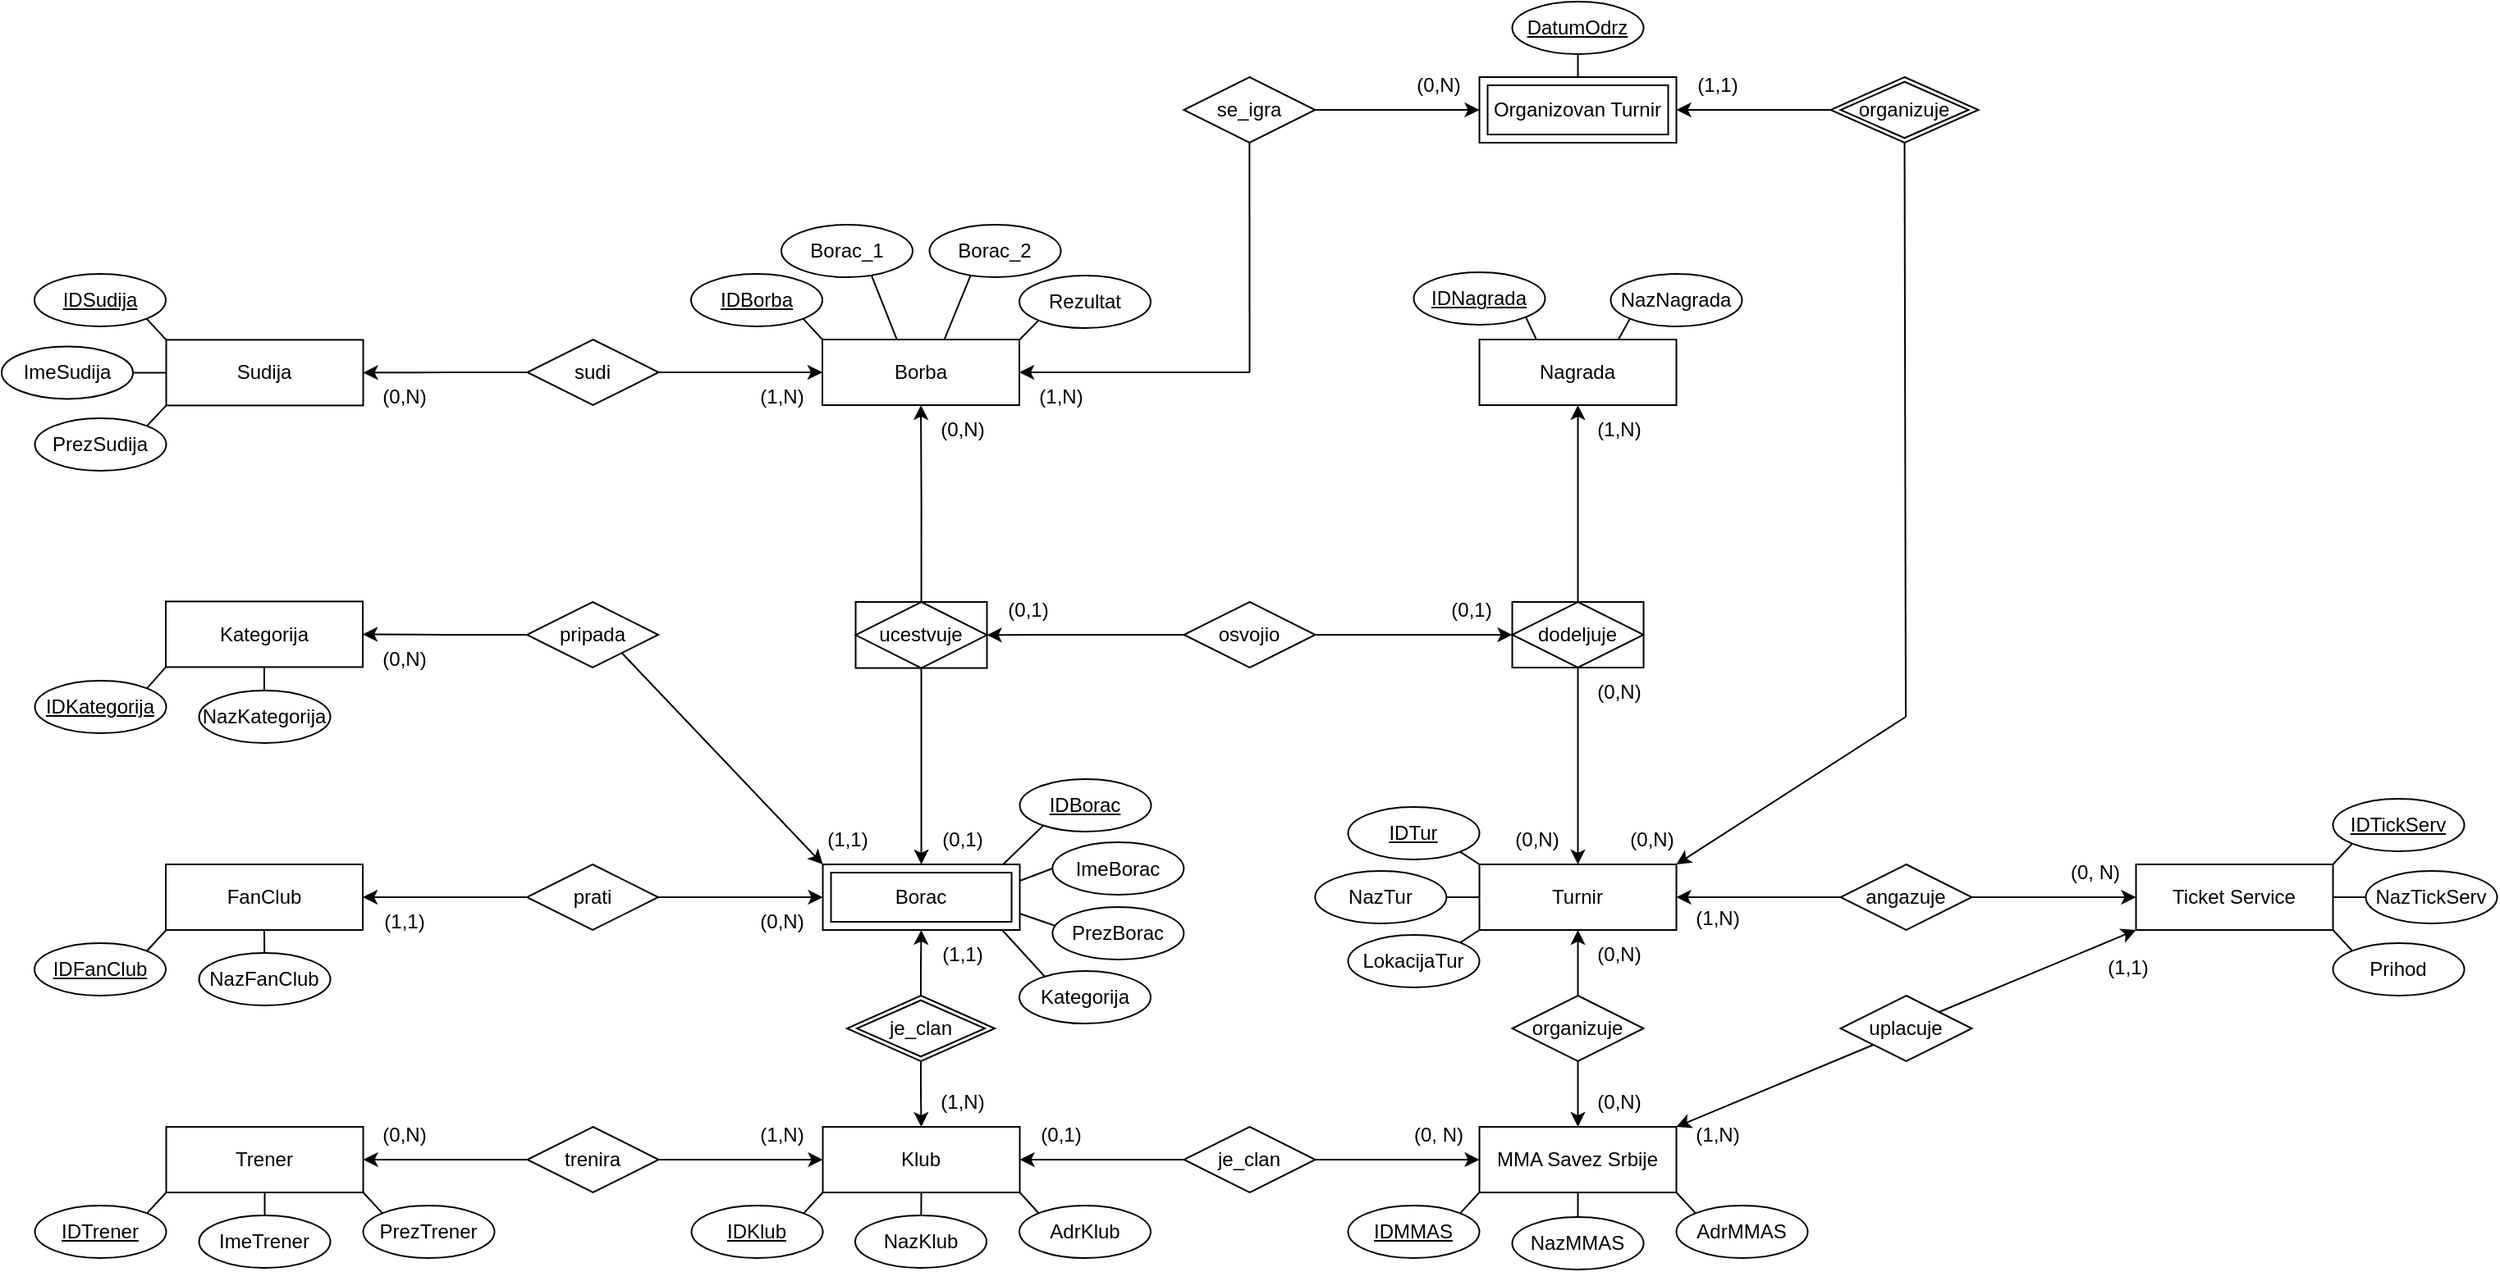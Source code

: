 <mxfile version="24.1.0" type="device">
  <diagram name="Page-1" id="vbL95VQL8eUxeH3EwOB8">
    <mxGraphModel dx="1593" dy="-1158" grid="1" gridSize="10" guides="1" tooltips="1" connect="1" arrows="1" fold="1" page="1" pageScale="1" pageWidth="3300" pageHeight="2339" math="0" shadow="0">
      <root>
        <mxCell id="0" />
        <mxCell id="1" parent="0" />
        <mxCell id="a5RX5EDrFYc-AfV3EIP5-9" value="Ticket Service" style="whiteSpace=wrap;html=1;align=center;" parent="1" vertex="1">
          <mxGeometry x="2240.26" y="3580" width="120" height="40" as="geometry" />
        </mxCell>
        <mxCell id="a5RX5EDrFYc-AfV3EIP5-12" value="FanClub" style="whiteSpace=wrap;html=1;align=center;" parent="1" vertex="1">
          <mxGeometry x="1040" y="3580" width="120" height="40" as="geometry" />
        </mxCell>
        <mxCell id="vhGZyDWE1ZVJQpRUGcoz-12" value="IDFanClub" style="ellipse;whiteSpace=wrap;html=1;align=center;fontStyle=4;" parent="1" vertex="1">
          <mxGeometry x="960" y="3628" width="80" height="32" as="geometry" />
        </mxCell>
        <mxCell id="vhGZyDWE1ZVJQpRUGcoz-15" value="NazFanClub" style="ellipse;whiteSpace=wrap;html=1;align=center;" parent="1" vertex="1">
          <mxGeometry x="1060.26" y="3634" width="80" height="32" as="geometry" />
        </mxCell>
        <mxCell id="n6fYJtW7snXhBfoH2qF_-1" value="MMA Savez Srbije" style="whiteSpace=wrap;html=1;align=center;" parent="1" vertex="1">
          <mxGeometry x="1840.26" y="3740" width="120" height="40" as="geometry" />
        </mxCell>
        <mxCell id="n6fYJtW7snXhBfoH2qF_-2" value="Borba" style="whiteSpace=wrap;html=1;align=center;" parent="1" vertex="1">
          <mxGeometry x="1440" y="3260" width="120" height="40" as="geometry" />
        </mxCell>
        <mxCell id="n6fYJtW7snXhBfoH2qF_-3" value="Turnir" style="whiteSpace=wrap;html=1;align=center;" parent="1" vertex="1">
          <mxGeometry x="1840.26" y="3580" width="120" height="40" as="geometry" />
        </mxCell>
        <mxCell id="n6fYJtW7snXhBfoH2qF_-4" value="Klub" style="whiteSpace=wrap;html=1;align=center;" parent="1" vertex="1">
          <mxGeometry x="1440.26" y="3740" width="120" height="40" as="geometry" />
        </mxCell>
        <mxCell id="n6fYJtW7snXhBfoH2qF_-6" value="Nagrada" style="whiteSpace=wrap;html=1;align=center;" parent="1" vertex="1">
          <mxGeometry x="1840.26" y="3260" width="120" height="40" as="geometry" />
        </mxCell>
        <mxCell id="n6fYJtW7snXhBfoH2qF_-8" value="Sudija" style="whiteSpace=wrap;html=1;align=center;" parent="1" vertex="1">
          <mxGeometry x="1040.26" y="3260.2" width="120" height="40" as="geometry" />
        </mxCell>
        <mxCell id="n6fYJtW7snXhBfoH2qF_-9" value="Kategorija" style="whiteSpace=wrap;html=1;align=center;" parent="1" vertex="1">
          <mxGeometry x="1040" y="3419.71" width="120" height="40" as="geometry" />
        </mxCell>
        <mxCell id="n6fYJtW7snXhBfoH2qF_-10" value="IDMMAS" style="ellipse;whiteSpace=wrap;html=1;align=center;fontStyle=4;" parent="1" vertex="1">
          <mxGeometry x="1760.26" y="3788" width="80" height="32" as="geometry" />
        </mxCell>
        <mxCell id="n6fYJtW7snXhBfoH2qF_-11" value="" style="endArrow=none;html=1;rounded=0;exitX=1;exitY=0;exitDx=0;exitDy=0;entryX=0;entryY=1;entryDx=0;entryDy=0;" parent="1" source="n6fYJtW7snXhBfoH2qF_-10" target="n6fYJtW7snXhBfoH2qF_-1" edge="1">
          <mxGeometry relative="1" as="geometry">
            <mxPoint x="1983.26" y="3481" as="sourcePoint" />
            <mxPoint x="2143.26" y="3481" as="targetPoint" />
          </mxGeometry>
        </mxCell>
        <mxCell id="n6fYJtW7snXhBfoH2qF_-12" value="" style="endArrow=none;html=1;rounded=0;exitX=0.5;exitY=0;exitDx=0;exitDy=0;entryX=0.5;entryY=1;entryDx=0;entryDy=0;" parent="1" source="n6fYJtW7snXhBfoH2qF_-16" target="n6fYJtW7snXhBfoH2qF_-1" edge="1">
          <mxGeometry relative="1" as="geometry">
            <mxPoint x="1963.26" y="3789" as="sourcePoint" />
            <mxPoint x="2143.26" y="3481" as="targetPoint" />
          </mxGeometry>
        </mxCell>
        <mxCell id="n6fYJtW7snXhBfoH2qF_-13" value="" style="endArrow=none;html=1;rounded=0;exitX=1;exitY=1;exitDx=0;exitDy=0;entryX=0;entryY=0;entryDx=0;entryDy=0;" parent="1" source="n6fYJtW7snXhBfoH2qF_-1" target="n6fYJtW7snXhBfoH2qF_-17" edge="1">
          <mxGeometry relative="1" as="geometry">
            <mxPoint x="1983.26" y="3481" as="sourcePoint" />
            <mxPoint x="2054.828" y="3793.746" as="targetPoint" />
          </mxGeometry>
        </mxCell>
        <mxCell id="n6fYJtW7snXhBfoH2qF_-15" value="" style="endArrow=none;html=1;rounded=0;entryX=0.502;entryY=0.004;entryDx=0;entryDy=0;exitX=0.5;exitY=1;exitDx=0;exitDy=0;entryPerimeter=0;" parent="1" source="n6fYJtW7snXhBfoH2qF_-4" target="n6fYJtW7snXhBfoH2qF_-19" edge="1">
          <mxGeometry relative="1" as="geometry">
            <mxPoint x="1570.26" y="3730" as="sourcePoint" />
            <mxPoint x="1601.26" y="3750" as="targetPoint" />
          </mxGeometry>
        </mxCell>
        <mxCell id="n6fYJtW7snXhBfoH2qF_-16" value="NazMMAS" style="ellipse;whiteSpace=wrap;html=1;align=center;" parent="1" vertex="1">
          <mxGeometry x="1860.26" y="3795" width="80" height="32" as="geometry" />
        </mxCell>
        <mxCell id="n6fYJtW7snXhBfoH2qF_-17" value="AdrMMAS" style="ellipse;whiteSpace=wrap;html=1;align=center;" parent="1" vertex="1">
          <mxGeometry x="1960.26" y="3788" width="80" height="32" as="geometry" />
        </mxCell>
        <mxCell id="n6fYJtW7snXhBfoH2qF_-19" value="NazKlub" style="ellipse;whiteSpace=wrap;html=1;align=center;" parent="1" vertex="1">
          <mxGeometry x="1460" y="3794" width="80" height="32" as="geometry" />
        </mxCell>
        <mxCell id="n6fYJtW7snXhBfoH2qF_-20" value="IDTur" style="ellipse;whiteSpace=wrap;html=1;align=center;fontStyle=4;" parent="1" vertex="1">
          <mxGeometry x="1760.26" y="3545" width="80" height="32" as="geometry" />
        </mxCell>
        <mxCell id="n6fYJtW7snXhBfoH2qF_-22" value="NazTur" style="ellipse;whiteSpace=wrap;html=1;align=center;" parent="1" vertex="1">
          <mxGeometry x="1740.18" y="3584" width="80" height="32" as="geometry" />
        </mxCell>
        <mxCell id="n6fYJtW7snXhBfoH2qF_-24" value="LokacijaTur" style="ellipse;whiteSpace=wrap;html=1;align=center;" parent="1" vertex="1">
          <mxGeometry x="1760.26" y="3623" width="80" height="32" as="geometry" />
        </mxCell>
        <mxCell id="n6fYJtW7snXhBfoH2qF_-26" value="" style="endArrow=none;html=1;rounded=0;exitX=0.988;exitY=0.004;exitDx=0;exitDy=0;entryX=0.193;entryY=0.106;entryDx=0;entryDy=0;entryPerimeter=0;exitPerimeter=0;" parent="1" source="ujMBxfF7sLQDvPnzG3Mv-21" target="n6fYJtW7snXhBfoH2qF_-27" edge="1">
          <mxGeometry relative="1" as="geometry">
            <mxPoint x="1558.18" y="3618.5" as="sourcePoint" />
            <mxPoint x="1589.896" y="3641.186" as="targetPoint" />
          </mxGeometry>
        </mxCell>
        <mxCell id="n6fYJtW7snXhBfoH2qF_-27" value="Kategorija" style="ellipse;whiteSpace=wrap;html=1;align=center;" parent="1" vertex="1">
          <mxGeometry x="1560" y="3645" width="80" height="32" as="geometry" />
        </mxCell>
        <mxCell id="n6fYJtW7snXhBfoH2qF_-28" value="ImeBorac" style="ellipse;whiteSpace=wrap;html=1;align=center;" parent="1" vertex="1">
          <mxGeometry x="1580.18" y="3566.5" width="80" height="32" as="geometry" />
        </mxCell>
        <mxCell id="n6fYJtW7snXhBfoH2qF_-30" value="IDBorac" style="ellipse;whiteSpace=wrap;html=1;align=center;fontStyle=4;" parent="1" vertex="1">
          <mxGeometry x="1560.26" y="3528" width="80" height="32" as="geometry" />
        </mxCell>
        <mxCell id="n6fYJtW7snXhBfoH2qF_-37" value="" style="endArrow=none;html=1;rounded=0;exitX=0;exitY=1;exitDx=0;exitDy=0;entryX=1;entryY=0;entryDx=0;entryDy=0;" parent="1" source="n6fYJtW7snXhBfoH2qF_-8" target="n6fYJtW7snXhBfoH2qF_-38" edge="1">
          <mxGeometry relative="1" as="geometry">
            <mxPoint x="1171.26" y="3330" as="sourcePoint" />
            <mxPoint x="1060.26" y="3320" as="targetPoint" />
          </mxGeometry>
        </mxCell>
        <mxCell id="n6fYJtW7snXhBfoH2qF_-38" value="PrezSudija" style="ellipse;whiteSpace=wrap;html=1;align=center;" parent="1" vertex="1">
          <mxGeometry x="960.26" y="3308" width="80" height="32" as="geometry" />
        </mxCell>
        <mxCell id="n6fYJtW7snXhBfoH2qF_-40" value="ImeSudija" style="ellipse;whiteSpace=wrap;html=1;align=center;" parent="1" vertex="1">
          <mxGeometry x="940" y="3264.2" width="80" height="32" as="geometry" />
        </mxCell>
        <mxCell id="n6fYJtW7snXhBfoH2qF_-42" value="IDSudija" style="ellipse;whiteSpace=wrap;html=1;align=center;fontStyle=4;" parent="1" vertex="1">
          <mxGeometry x="960" y="3220" width="80" height="32" as="geometry" />
        </mxCell>
        <mxCell id="n6fYJtW7snXhBfoH2qF_-43" value="IDKategorija" style="ellipse;whiteSpace=wrap;html=1;align=center;fontStyle=4;" parent="1" vertex="1">
          <mxGeometry x="960.26" y="3468" width="80" height="32" as="geometry" />
        </mxCell>
        <mxCell id="n6fYJtW7snXhBfoH2qF_-46" value="NazKategorija" style="ellipse;whiteSpace=wrap;html=1;align=center;" parent="1" vertex="1">
          <mxGeometry x="1060.26" y="3474" width="80" height="32" as="geometry" />
        </mxCell>
        <mxCell id="n6fYJtW7snXhBfoH2qF_-57" value="IDNagrada" style="ellipse;whiteSpace=wrap;html=1;align=center;fontStyle=4;" parent="1" vertex="1">
          <mxGeometry x="1800.26" y="3219" width="80" height="32" as="geometry" />
        </mxCell>
        <mxCell id="n6fYJtW7snXhBfoH2qF_-59" value="NazNagrada" style="ellipse;whiteSpace=wrap;html=1;align=center;" parent="1" vertex="1">
          <mxGeometry x="1920.26" y="3220" width="80" height="32" as="geometry" />
        </mxCell>
        <mxCell id="n6fYJtW7snXhBfoH2qF_-60" style="edgeStyle=orthogonalEdgeStyle;rounded=0;orthogonalLoop=1;jettySize=auto;html=1;exitX=0.5;exitY=1;exitDx=0;exitDy=0;entryX=0.5;entryY=0;entryDx=0;entryDy=0;" parent="1" source="n6fYJtW7snXhBfoH2qF_-61" target="n6fYJtW7snXhBfoH2qF_-1" edge="1">
          <mxGeometry relative="1" as="geometry" />
        </mxCell>
        <mxCell id="ujMBxfF7sLQDvPnzG3Mv-25" style="edgeStyle=orthogonalEdgeStyle;rounded=0;orthogonalLoop=1;jettySize=auto;html=1;exitX=0.5;exitY=0;exitDx=0;exitDy=0;entryX=0.5;entryY=1;entryDx=0;entryDy=0;" parent="1" source="n6fYJtW7snXhBfoH2qF_-61" target="n6fYJtW7snXhBfoH2qF_-3" edge="1">
          <mxGeometry relative="1" as="geometry" />
        </mxCell>
        <mxCell id="n6fYJtW7snXhBfoH2qF_-61" value="organizuje" style="shape=rhombus;perimeter=rhombusPerimeter;whiteSpace=wrap;html=1;align=center;" parent="1" vertex="1">
          <mxGeometry x="1860.26" y="3660" width="80" height="40" as="geometry" />
        </mxCell>
        <mxCell id="n6fYJtW7snXhBfoH2qF_-64" value="" style="endArrow=none;html=1;rounded=0;exitX=1;exitY=1;exitDx=0;exitDy=0;entryX=0;entryY=0;entryDx=0;entryDy=0;" parent="1" source="n6fYJtW7snXhBfoH2qF_-20" target="n6fYJtW7snXhBfoH2qF_-3" edge="1">
          <mxGeometry relative="1" as="geometry">
            <mxPoint x="1883.26" y="3549.66" as="sourcePoint" />
            <mxPoint x="1903.26" y="3549.66" as="targetPoint" />
          </mxGeometry>
        </mxCell>
        <mxCell id="ujMBxfF7sLQDvPnzG3Mv-37" style="edgeStyle=orthogonalEdgeStyle;rounded=0;orthogonalLoop=1;jettySize=auto;html=1;exitX=1;exitY=0.5;exitDx=0;exitDy=0;entryX=0;entryY=0.5;entryDx=0;entryDy=0;" parent="1" source="n6fYJtW7snXhBfoH2qF_-65" target="ujMBxfF7sLQDvPnzG3Mv-35" edge="1">
          <mxGeometry relative="1" as="geometry" />
        </mxCell>
        <mxCell id="n6fYJtW7snXhBfoH2qF_-65" value="se_igra" style="shape=rhombus;perimeter=rhombusPerimeter;whiteSpace=wrap;html=1;align=center;" parent="1" vertex="1">
          <mxGeometry x="1660.18" y="3100" width="80" height="40" as="geometry" />
        </mxCell>
        <mxCell id="n6fYJtW7snXhBfoH2qF_-67" value="" style="endArrow=classic;html=1;rounded=0;entryX=1;entryY=0.5;entryDx=0;entryDy=0;" parent="1" target="n6fYJtW7snXhBfoH2qF_-2" edge="1">
          <mxGeometry width="50" height="50" relative="1" as="geometry">
            <mxPoint x="1700.26" y="3280" as="sourcePoint" />
            <mxPoint x="1724.26" y="3570" as="targetPoint" />
          </mxGeometry>
        </mxCell>
        <mxCell id="n6fYJtW7snXhBfoH2qF_-72" value="PrezBorac" style="ellipse;whiteSpace=wrap;html=1;align=center;" parent="1" vertex="1">
          <mxGeometry x="1580.18" y="3606" width="80" height="32" as="geometry" />
        </mxCell>
        <mxCell id="n6fYJtW7snXhBfoH2qF_-80" style="edgeStyle=orthogonalEdgeStyle;rounded=0;orthogonalLoop=1;jettySize=auto;html=1;exitX=0;exitY=0.5;exitDx=0;exitDy=0;entryX=1;entryY=0.5;entryDx=0;entryDy=0;" parent="1" source="n6fYJtW7snXhBfoH2qF_-82" target="n6fYJtW7snXhBfoH2qF_-110" edge="1">
          <mxGeometry relative="1" as="geometry">
            <mxPoint x="1171.26" y="3750" as="targetPoint" />
            <Array as="points">
              <mxPoint x="1270.26" y="3760" />
            </Array>
          </mxGeometry>
        </mxCell>
        <mxCell id="n6fYJtW7snXhBfoH2qF_-81" style="edgeStyle=orthogonalEdgeStyle;rounded=0;orthogonalLoop=1;jettySize=auto;html=1;exitX=1;exitY=0.5;exitDx=0;exitDy=0;" parent="1" source="n6fYJtW7snXhBfoH2qF_-82" target="n6fYJtW7snXhBfoH2qF_-4" edge="1">
          <mxGeometry relative="1" as="geometry">
            <Array as="points" />
          </mxGeometry>
        </mxCell>
        <mxCell id="n6fYJtW7snXhBfoH2qF_-82" value="trenira" style="shape=rhombus;perimeter=rhombusPerimeter;whiteSpace=wrap;html=1;align=center;" parent="1" vertex="1">
          <mxGeometry x="1260.26" y="3740" width="80" height="40" as="geometry" />
        </mxCell>
        <mxCell id="n6fYJtW7snXhBfoH2qF_-83" value="" style="endArrow=none;html=1;rounded=0;exitX=0.914;exitY=0.002;exitDx=0;exitDy=0;entryX=0.179;entryY=0.885;entryDx=0;entryDy=0;entryPerimeter=0;exitPerimeter=0;" parent="1" source="ujMBxfF7sLQDvPnzG3Mv-2" target="n6fYJtW7snXhBfoH2qF_-30" edge="1">
          <mxGeometry relative="1" as="geometry">
            <mxPoint x="1532.82" y="3578.22" as="sourcePoint" />
            <mxPoint x="1405.92" y="3555.5" as="targetPoint" />
          </mxGeometry>
        </mxCell>
        <mxCell id="n6fYJtW7snXhBfoH2qF_-84" style="edgeStyle=orthogonalEdgeStyle;rounded=0;orthogonalLoop=1;jettySize=auto;html=1;exitX=0;exitY=0.5;exitDx=0;exitDy=0;entryX=1;entryY=0.5;entryDx=0;entryDy=0;" parent="1" source="n6fYJtW7snXhBfoH2qF_-86" target="n6fYJtW7snXhBfoH2qF_-8" edge="1">
          <mxGeometry relative="1" as="geometry" />
        </mxCell>
        <mxCell id="n6fYJtW7snXhBfoH2qF_-85" style="edgeStyle=orthogonalEdgeStyle;rounded=0;orthogonalLoop=1;jettySize=auto;html=1;exitX=1;exitY=0.5;exitDx=0;exitDy=0;entryX=0;entryY=0.5;entryDx=0;entryDy=0;" parent="1" source="n6fYJtW7snXhBfoH2qF_-86" target="n6fYJtW7snXhBfoH2qF_-2" edge="1">
          <mxGeometry relative="1" as="geometry">
            <mxPoint x="1451.26" y="3350" as="targetPoint" />
          </mxGeometry>
        </mxCell>
        <mxCell id="n6fYJtW7snXhBfoH2qF_-86" value="sudi" style="shape=rhombus;perimeter=rhombusPerimeter;whiteSpace=wrap;html=1;align=center;" parent="1" vertex="1">
          <mxGeometry x="1260.26" y="3260" width="80" height="40" as="geometry" />
        </mxCell>
        <mxCell id="n6fYJtW7snXhBfoH2qF_-87" value="" style="endArrow=none;html=1;rounded=0;exitX=1;exitY=1;exitDx=0;exitDy=0;entryX=0;entryY=0;entryDx=0;entryDy=0;" parent="1" source="n6fYJtW7snXhBfoH2qF_-4" edge="1">
          <mxGeometry relative="1" as="geometry">
            <mxPoint x="1571.26" y="3770" as="sourcePoint" />
            <mxPoint x="1571.866" y="3792.73" as="targetPoint" />
          </mxGeometry>
        </mxCell>
        <mxCell id="n6fYJtW7snXhBfoH2qF_-88" value="" style="endArrow=none;html=1;rounded=0;exitX=1;exitY=0;exitDx=0;exitDy=0;entryX=0;entryY=1;entryDx=0;entryDy=0;" parent="1" target="n6fYJtW7snXhBfoH2qF_-4" edge="1">
          <mxGeometry relative="1" as="geometry">
            <mxPoint x="1428.538" y="3792.789" as="sourcePoint" />
            <mxPoint x="1451.26" y="3770" as="targetPoint" />
          </mxGeometry>
        </mxCell>
        <mxCell id="n6fYJtW7snXhBfoH2qF_-94" style="edgeStyle=orthogonalEdgeStyle;rounded=0;orthogonalLoop=1;jettySize=auto;html=1;exitX=0;exitY=0.5;exitDx=0;exitDy=0;entryX=1;entryY=0.5;entryDx=0;entryDy=0;" parent="1" source="n6fYJtW7snXhBfoH2qF_-95" target="n6fYJtW7snXhBfoH2qF_-9" edge="1">
          <mxGeometry relative="1" as="geometry" />
        </mxCell>
        <mxCell id="n6fYJtW7snXhBfoH2qF_-95" value="pripada" style="shape=rhombus;perimeter=rhombusPerimeter;whiteSpace=wrap;html=1;align=center;" parent="1" vertex="1">
          <mxGeometry x="1260" y="3420" width="80" height="40" as="geometry" />
        </mxCell>
        <mxCell id="n6fYJtW7snXhBfoH2qF_-99" value="Rezultat" style="ellipse;whiteSpace=wrap;html=1;align=center;" parent="1" vertex="1">
          <mxGeometry x="1560" y="3221" width="80" height="32" as="geometry" />
        </mxCell>
        <mxCell id="n6fYJtW7snXhBfoH2qF_-100" value="Borac_2" style="ellipse;whiteSpace=wrap;html=1;align=center;" parent="1" vertex="1">
          <mxGeometry x="1505.26" y="3190" width="80" height="32" as="geometry" />
        </mxCell>
        <mxCell id="n6fYJtW7snXhBfoH2qF_-101" value="Borac_1" style="ellipse;whiteSpace=wrap;html=1;align=center;" parent="1" vertex="1">
          <mxGeometry x="1415" y="3190" width="80" height="32" as="geometry" />
        </mxCell>
        <mxCell id="n6fYJtW7snXhBfoH2qF_-102" value="IDBorba" style="ellipse;whiteSpace=wrap;html=1;align=center;fontStyle=4;" parent="1" vertex="1">
          <mxGeometry x="1360" y="3220" width="80" height="32" as="geometry" />
        </mxCell>
        <mxCell id="n6fYJtW7snXhBfoH2qF_-103" value="" style="endArrow=none;html=1;rounded=0;entryX=0;entryY=0;entryDx=0;entryDy=0;exitX=1;exitY=1;exitDx=0;exitDy=0;" parent="1" source="n6fYJtW7snXhBfoH2qF_-102" target="n6fYJtW7snXhBfoH2qF_-2" edge="1">
          <mxGeometry relative="1" as="geometry">
            <mxPoint x="1390.26" y="3261" as="sourcePoint" />
            <mxPoint x="1451.26" y="3291" as="targetPoint" />
          </mxGeometry>
        </mxCell>
        <mxCell id="n6fYJtW7snXhBfoH2qF_-104" value="" style="endArrow=none;html=1;rounded=0;entryX=0.378;entryY=-0.001;entryDx=0;entryDy=0;exitX=0.686;exitY=0.963;exitDx=0;exitDy=0;exitPerimeter=0;entryPerimeter=0;" parent="1" source="n6fYJtW7snXhBfoH2qF_-101" target="n6fYJtW7snXhBfoH2qF_-2" edge="1">
          <mxGeometry relative="1" as="geometry">
            <mxPoint x="1470.08" y="3221.584" as="sourcePoint" />
            <mxPoint x="1479.92" y="3259.92" as="targetPoint" />
          </mxGeometry>
        </mxCell>
        <mxCell id="n6fYJtW7snXhBfoH2qF_-105" value="" style="endArrow=none;html=1;rounded=0;entryX=0.619;entryY=0.001;entryDx=0;entryDy=0;exitX=0.313;exitY=0.967;exitDx=0;exitDy=0;exitPerimeter=0;entryPerimeter=0;" parent="1" source="n6fYJtW7snXhBfoH2qF_-100" target="n6fYJtW7snXhBfoH2qF_-2" edge="1">
          <mxGeometry relative="1" as="geometry">
            <mxPoint x="1530.1" y="3221.584" as="sourcePoint" />
            <mxPoint x="1520.32" y="3259.92" as="targetPoint" />
          </mxGeometry>
        </mxCell>
        <mxCell id="n6fYJtW7snXhBfoH2qF_-106" value="" style="endArrow=none;html=1;rounded=0;exitX=0;exitY=1;exitDx=0;exitDy=0;" parent="1" source="n6fYJtW7snXhBfoH2qF_-99" edge="1">
          <mxGeometry relative="1" as="geometry">
            <mxPoint x="1587.26" y="3252" as="sourcePoint" />
            <mxPoint x="1560.26" y="3260" as="targetPoint" />
          </mxGeometry>
        </mxCell>
        <mxCell id="n6fYJtW7snXhBfoH2qF_-110" value="Trener" style="whiteSpace=wrap;html=1;align=center;" parent="1" vertex="1">
          <mxGeometry x="1040.26" y="3740" width="120" height="40" as="geometry" />
        </mxCell>
        <mxCell id="n6fYJtW7snXhBfoH2qF_-111" value="" style="endArrow=none;html=1;rounded=0;entryX=0;entryY=0;entryDx=0;entryDy=0;exitX=1;exitY=1;exitDx=0;exitDy=0;" parent="1" source="n6fYJtW7snXhBfoH2qF_-110" target="n6fYJtW7snXhBfoH2qF_-116" edge="1">
          <mxGeometry relative="1" as="geometry">
            <mxPoint x="1171.26" y="3770" as="sourcePoint" />
            <mxPoint x="1202.976" y="3792.686" as="targetPoint" />
          </mxGeometry>
        </mxCell>
        <mxCell id="n6fYJtW7snXhBfoH2qF_-112" value="" style="endArrow=none;html=1;rounded=0;exitX=0.5;exitY=0;exitDx=0;exitDy=0;entryX=0.5;entryY=1;entryDx=0;entryDy=0;" parent="1" source="n6fYJtW7snXhBfoH2qF_-113" target="n6fYJtW7snXhBfoH2qF_-110" edge="1">
          <mxGeometry relative="1" as="geometry">
            <mxPoint x="1111.26" y="3788" as="sourcePoint" />
            <mxPoint x="1111.26" y="3770" as="targetPoint" />
          </mxGeometry>
        </mxCell>
        <mxCell id="n6fYJtW7snXhBfoH2qF_-113" value="ImeTrener" style="ellipse;whiteSpace=wrap;html=1;align=center;" parent="1" vertex="1">
          <mxGeometry x="1060.26" y="3794" width="80" height="32" as="geometry" />
        </mxCell>
        <mxCell id="n6fYJtW7snXhBfoH2qF_-114" value="" style="endArrow=none;html=1;rounded=0;exitX=1;exitY=0;exitDx=0;exitDy=0;entryX=0;entryY=1;entryDx=0;entryDy=0;" parent="1" source="n6fYJtW7snXhBfoH2qF_-115" target="n6fYJtW7snXhBfoH2qF_-110" edge="1">
          <mxGeometry relative="1" as="geometry">
            <mxPoint x="1131.26" y="3480" as="sourcePoint" />
            <mxPoint x="1051.26" y="3770" as="targetPoint" />
          </mxGeometry>
        </mxCell>
        <mxCell id="n6fYJtW7snXhBfoH2qF_-115" value="IDTrener" style="ellipse;whiteSpace=wrap;html=1;align=center;fontStyle=4;" parent="1" vertex="1">
          <mxGeometry x="960.26" y="3788" width="80" height="32" as="geometry" />
        </mxCell>
        <mxCell id="n6fYJtW7snXhBfoH2qF_-116" value="PrezTrener" style="ellipse;whiteSpace=wrap;html=1;align=center;" parent="1" vertex="1">
          <mxGeometry x="1160.26" y="3788" width="80" height="32" as="geometry" />
        </mxCell>
        <mxCell id="ujMBxfF7sLQDvPnzG3Mv-41" style="edgeStyle=orthogonalEdgeStyle;rounded=0;orthogonalLoop=1;jettySize=auto;html=1;exitX=0;exitY=0.5;exitDx=0;exitDy=0;entryX=1;entryY=0.5;entryDx=0;entryDy=0;" parent="1" source="n6fYJtW7snXhBfoH2qF_-119" target="n6fYJtW7snXhBfoH2qF_-3" edge="1">
          <mxGeometry relative="1" as="geometry" />
        </mxCell>
        <mxCell id="ujMBxfF7sLQDvPnzG3Mv-42" style="edgeStyle=orthogonalEdgeStyle;rounded=0;orthogonalLoop=1;jettySize=auto;html=1;exitX=1;exitY=0.5;exitDx=0;exitDy=0;entryX=0;entryY=0.5;entryDx=0;entryDy=0;" parent="1" source="n6fYJtW7snXhBfoH2qF_-119" target="a5RX5EDrFYc-AfV3EIP5-9" edge="1">
          <mxGeometry relative="1" as="geometry" />
        </mxCell>
        <mxCell id="n6fYJtW7snXhBfoH2qF_-119" value="angazuje" style="shape=rhombus;perimeter=rhombusPerimeter;whiteSpace=wrap;html=1;align=center;" parent="1" vertex="1">
          <mxGeometry x="2060.26" y="3580" width="80" height="40" as="geometry" />
        </mxCell>
        <mxCell id="n6fYJtW7snXhBfoH2qF_-122" value="Prihod" style="ellipse;whiteSpace=wrap;html=1;align=center;" parent="1" vertex="1">
          <mxGeometry x="2360.26" y="3628" width="80" height="32" as="geometry" />
        </mxCell>
        <mxCell id="n6fYJtW7snXhBfoH2qF_-124" value="" style="endArrow=classic;html=1;rounded=0;exitX=0.722;exitY=0.775;exitDx=0;exitDy=0;exitPerimeter=0;entryX=0;entryY=0;entryDx=0;entryDy=0;" parent="1" edge="1">
          <mxGeometry width="50" height="50" relative="1" as="geometry">
            <mxPoint x="1317.76" y="3451" as="sourcePoint" />
            <mxPoint x="1440.26" y="3580" as="targetPoint" />
          </mxGeometry>
        </mxCell>
        <mxCell id="ujMBxfF7sLQDvPnzG3Mv-15" style="edgeStyle=orthogonalEdgeStyle;rounded=0;orthogonalLoop=1;jettySize=auto;html=1;exitX=0;exitY=0.5;exitDx=0;exitDy=0;entryX=1;entryY=0.5;entryDx=0;entryDy=0;" parent="1" source="n6fYJtW7snXhBfoH2qF_-125" target="a5RX5EDrFYc-AfV3EIP5-12" edge="1">
          <mxGeometry relative="1" as="geometry">
            <mxPoint x="1220.26" y="3600" as="targetPoint" />
          </mxGeometry>
        </mxCell>
        <mxCell id="ujMBxfF7sLQDvPnzG3Mv-16" style="edgeStyle=orthogonalEdgeStyle;rounded=0;orthogonalLoop=1;jettySize=auto;html=1;exitX=1;exitY=0.5;exitDx=0;exitDy=0;entryX=0;entryY=0.5;entryDx=0;entryDy=0;" parent="1" source="n6fYJtW7snXhBfoH2qF_-125" target="ujMBxfF7sLQDvPnzG3Mv-2" edge="1">
          <mxGeometry relative="1" as="geometry" />
        </mxCell>
        <mxCell id="n6fYJtW7snXhBfoH2qF_-125" value="prati" style="shape=rhombus;perimeter=rhombusPerimeter;whiteSpace=wrap;html=1;align=center;" parent="1" vertex="1">
          <mxGeometry x="1260" y="3580" width="80" height="40" as="geometry" />
        </mxCell>
        <mxCell id="n6fYJtW7snXhBfoH2qF_-130" value="(0,N)" style="text;html=1;align=center;verticalAlign=middle;resizable=0;points=[];autosize=1;strokeColor=none;fillColor=none;" parent="1" vertex="1">
          <mxGeometry x="1900.26" y="3710" width="50" height="30" as="geometry" />
        </mxCell>
        <mxCell id="n6fYJtW7snXhBfoH2qF_-131" value="(0,N)" style="text;html=1;align=center;verticalAlign=middle;resizable=0;points=[];autosize=1;strokeColor=none;fillColor=none;" parent="1" vertex="1">
          <mxGeometry x="1900.26" y="3620" width="50" height="30" as="geometry" />
        </mxCell>
        <mxCell id="n6fYJtW7snXhBfoH2qF_-132" value="(0,N)" style="text;html=1;align=center;verticalAlign=middle;resizable=0;points=[];autosize=1;strokeColor=none;fillColor=none;" parent="1" vertex="1">
          <mxGeometry x="1790.26" y="3090" width="50" height="30" as="geometry" />
        </mxCell>
        <mxCell id="n6fYJtW7snXhBfoH2qF_-134" value="(1,N)" style="text;html=1;align=center;verticalAlign=middle;resizable=0;points=[];autosize=1;strokeColor=none;fillColor=none;" parent="1" vertex="1">
          <mxGeometry x="1560.26" y="3280" width="50" height="30" as="geometry" />
        </mxCell>
        <mxCell id="n6fYJtW7snXhBfoH2qF_-135" value="(0, N)" style="text;html=1;align=center;verticalAlign=middle;resizable=0;points=[];autosize=1;strokeColor=none;fillColor=none;" parent="1" vertex="1">
          <mxGeometry x="1790.26" y="3730" width="50" height="30" as="geometry" />
        </mxCell>
        <mxCell id="n6fYJtW7snXhBfoH2qF_-136" value="(0,1)" style="text;html=1;align=center;verticalAlign=middle;resizable=0;points=[];autosize=1;strokeColor=none;fillColor=none;" parent="1" vertex="1">
          <mxGeometry x="1560" y="3730" width="50" height="30" as="geometry" />
        </mxCell>
        <mxCell id="n6fYJtW7snXhBfoH2qF_-139" value="(1,N)" style="text;html=1;align=center;verticalAlign=middle;resizable=0;points=[];autosize=1;strokeColor=none;fillColor=none;" parent="1" vertex="1">
          <mxGeometry x="1500.26" y="3710" width="50" height="30" as="geometry" />
        </mxCell>
        <mxCell id="n6fYJtW7snXhBfoH2qF_-140" value="(1,1)" style="text;html=1;align=center;verticalAlign=middle;resizable=0;points=[];autosize=1;strokeColor=none;fillColor=none;" parent="1" vertex="1">
          <mxGeometry x="1520.26" y="3576" width="50" height="30" as="geometry" />
        </mxCell>
        <mxCell id="n6fYJtW7snXhBfoH2qF_-148" value="(0,1)" style="text;html=1;align=center;verticalAlign=middle;resizable=0;points=[];autosize=1;strokeColor=none;fillColor=none;" parent="1" vertex="1">
          <mxGeometry x="1500.26" y="3550" width="50" height="30" as="geometry" />
        </mxCell>
        <mxCell id="n6fYJtW7snXhBfoH2qF_-149" value="(0,N)" style="text;html=1;align=center;verticalAlign=middle;resizable=0;points=[];autosize=1;strokeColor=none;fillColor=none;" parent="1" vertex="1">
          <mxGeometry x="1500.26" y="3300.2" width="50" height="30" as="geometry" />
        </mxCell>
        <mxCell id="n6fYJtW7snXhBfoH2qF_-150" value="(0,N)" style="text;html=1;align=center;verticalAlign=middle;resizable=0;points=[];autosize=1;strokeColor=none;fillColor=none;" parent="1" vertex="1">
          <mxGeometry x="1900.26" y="3459.71" width="50" height="30" as="geometry" />
        </mxCell>
        <mxCell id="n6fYJtW7snXhBfoH2qF_-151" value="(1,N)" style="text;html=1;align=center;verticalAlign=middle;resizable=0;points=[];autosize=1;strokeColor=none;fillColor=none;" parent="1" vertex="1">
          <mxGeometry x="1900.26" y="3300" width="50" height="30" as="geometry" />
        </mxCell>
        <mxCell id="n6fYJtW7snXhBfoH2qF_-215" style="edgeStyle=orthogonalEdgeStyle;rounded=0;orthogonalLoop=1;jettySize=auto;html=1;exitX=0;exitY=0.5;exitDx=0;exitDy=0;entryX=1;entryY=0.5;entryDx=0;entryDy=0;" parent="1" source="n6fYJtW7snXhBfoH2qF_-155" target="n6fYJtW7snXhBfoH2qF_-185" edge="1">
          <mxGeometry relative="1" as="geometry" />
        </mxCell>
        <mxCell id="ujMBxfF7sLQDvPnzG3Mv-29" style="edgeStyle=orthogonalEdgeStyle;rounded=0;orthogonalLoop=1;jettySize=auto;html=1;exitX=1;exitY=0.5;exitDx=0;exitDy=0;entryX=0;entryY=0.5;entryDx=0;entryDy=0;" parent="1" source="n6fYJtW7snXhBfoH2qF_-155" target="n6fYJtW7snXhBfoH2qF_-200" edge="1">
          <mxGeometry relative="1" as="geometry" />
        </mxCell>
        <mxCell id="n6fYJtW7snXhBfoH2qF_-155" value="osvojio" style="shape=rhombus;perimeter=rhombusPerimeter;whiteSpace=wrap;html=1;align=center;" parent="1" vertex="1">
          <mxGeometry x="1660.26" y="3420" width="80" height="40" as="geometry" />
        </mxCell>
        <mxCell id="n6fYJtW7snXhBfoH2qF_-158" value="(0,1)" style="text;html=1;align=center;verticalAlign=middle;resizable=0;points=[];autosize=1;strokeColor=none;fillColor=none;" parent="1" vertex="1">
          <mxGeometry x="1873.26" y="3420" width="50" height="30" as="geometry" />
        </mxCell>
        <mxCell id="n6fYJtW7snXhBfoH2qF_-159" value="(0,1)" style="text;html=1;align=center;verticalAlign=middle;resizable=0;points=[];autosize=1;strokeColor=none;fillColor=none;" parent="1" vertex="1">
          <mxGeometry x="1540" y="3410" width="50" height="30" as="geometry" />
        </mxCell>
        <mxCell id="n6fYJtW7snXhBfoH2qF_-160" value="(1,1)" style="text;html=1;align=center;verticalAlign=middle;resizable=0;points=[];autosize=1;strokeColor=none;fillColor=none;" parent="1" vertex="1">
          <mxGeometry x="1160" y="3600" width="50" height="30" as="geometry" />
        </mxCell>
        <mxCell id="n6fYJtW7snXhBfoH2qF_-161" value="(0,N)" style="text;html=1;align=center;verticalAlign=middle;resizable=0;points=[];autosize=1;strokeColor=none;fillColor=none;" parent="1" vertex="1">
          <mxGeometry x="1390" y="3600" width="50" height="30" as="geometry" />
        </mxCell>
        <mxCell id="n6fYJtW7snXhBfoH2qF_-162" value="(1,1)" style="text;html=1;align=center;verticalAlign=middle;resizable=0;points=[];autosize=1;strokeColor=none;fillColor=none;" parent="1" vertex="1">
          <mxGeometry x="1430.26" y="3550" width="50" height="30" as="geometry" />
        </mxCell>
        <mxCell id="n6fYJtW7snXhBfoH2qF_-163" value="(0,N)" style="text;html=1;align=center;verticalAlign=middle;resizable=0;points=[];autosize=1;strokeColor=none;fillColor=none;" parent="1" vertex="1">
          <mxGeometry x="1160" y="3440" width="50" height="30" as="geometry" />
        </mxCell>
        <mxCell id="n6fYJtW7snXhBfoH2qF_-164" value="(0,N)" style="text;html=1;align=center;verticalAlign=middle;resizable=0;points=[];autosize=1;strokeColor=none;fillColor=none;" parent="1" vertex="1">
          <mxGeometry x="1160.26" y="3280" width="50" height="30" as="geometry" />
        </mxCell>
        <mxCell id="n6fYJtW7snXhBfoH2qF_-165" value="(1,N)" style="text;html=1;align=center;verticalAlign=middle;resizable=0;points=[];autosize=1;strokeColor=none;fillColor=none;" parent="1" vertex="1">
          <mxGeometry x="1390" y="3280" width="50" height="30" as="geometry" />
        </mxCell>
        <mxCell id="n6fYJtW7snXhBfoH2qF_-166" value="(1,N)" style="text;html=1;align=center;verticalAlign=middle;resizable=0;points=[];autosize=1;strokeColor=none;fillColor=none;" parent="1" vertex="1">
          <mxGeometry x="1390" y="3730" width="50" height="30" as="geometry" />
        </mxCell>
        <mxCell id="n6fYJtW7snXhBfoH2qF_-167" value="(0,N)" style="text;html=1;align=center;verticalAlign=middle;resizable=0;points=[];autosize=1;strokeColor=none;fillColor=none;" parent="1" vertex="1">
          <mxGeometry x="1160.26" y="3730" width="50" height="30" as="geometry" />
        </mxCell>
        <mxCell id="n6fYJtW7snXhBfoH2qF_-168" value="(1,N)" style="text;html=1;align=center;verticalAlign=middle;resizable=0;points=[];autosize=1;strokeColor=none;fillColor=none;" parent="1" vertex="1">
          <mxGeometry x="1960.26" y="3730" width="50" height="30" as="geometry" />
        </mxCell>
        <mxCell id="n6fYJtW7snXhBfoH2qF_-169" value="(0, N)" style="text;html=1;align=center;verticalAlign=middle;resizable=0;points=[];autosize=1;strokeColor=none;fillColor=none;" parent="1" vertex="1">
          <mxGeometry x="2190.26" y="3570" width="50" height="30" as="geometry" />
        </mxCell>
        <mxCell id="n6fYJtW7snXhBfoH2qF_-173" value="NazTickServ" style="ellipse;whiteSpace=wrap;html=1;align=center;" parent="1" vertex="1">
          <mxGeometry x="2380.26" y="3584" width="80" height="32" as="geometry" />
        </mxCell>
        <mxCell id="n6fYJtW7snXhBfoH2qF_-174" value="" style="endArrow=none;html=1;rounded=0;entryX=1;entryY=0.5;entryDx=0;entryDy=0;exitX=0;exitY=0.5;exitDx=0;exitDy=0;" parent="1" source="n6fYJtW7snXhBfoH2qF_-173" target="a5RX5EDrFYc-AfV3EIP5-9" edge="1">
          <mxGeometry width="50" height="50" relative="1" as="geometry">
            <mxPoint x="2230.26" y="3560" as="sourcePoint" />
            <mxPoint x="2280.26" y="3510" as="targetPoint" />
          </mxGeometry>
        </mxCell>
        <mxCell id="n6fYJtW7snXhBfoH2qF_-175" value="IDTickServ" style="ellipse;whiteSpace=wrap;html=1;align=center;fontStyle=4;" parent="1" vertex="1">
          <mxGeometry x="2360.26" y="3540" width="80" height="32" as="geometry" />
        </mxCell>
        <mxCell id="n6fYJtW7snXhBfoH2qF_-177" value="uplacuje" style="shape=rhombus;perimeter=rhombusPerimeter;whiteSpace=wrap;html=1;align=center;" parent="1" vertex="1">
          <mxGeometry x="2060.26" y="3660" width="80" height="40" as="geometry" />
        </mxCell>
        <mxCell id="n6fYJtW7snXhBfoH2qF_-181" value="(1,N)" style="text;html=1;align=center;verticalAlign=middle;resizable=0;points=[];autosize=1;strokeColor=none;fillColor=none;" parent="1" vertex="1">
          <mxGeometry x="1960.26" y="3598" width="50" height="30" as="geometry" />
        </mxCell>
        <mxCell id="ujMBxfF7sLQDvPnzG3Mv-18" style="edgeStyle=orthogonalEdgeStyle;rounded=0;orthogonalLoop=1;jettySize=auto;html=1;exitX=0.5;exitY=1;exitDx=0;exitDy=0;entryX=0.5;entryY=0;entryDx=0;entryDy=0;" parent="1" source="n6fYJtW7snXhBfoH2qF_-185" target="ujMBxfF7sLQDvPnzG3Mv-2" edge="1">
          <mxGeometry relative="1" as="geometry" />
        </mxCell>
        <mxCell id="ujMBxfF7sLQDvPnzG3Mv-20" style="edgeStyle=orthogonalEdgeStyle;rounded=0;orthogonalLoop=1;jettySize=auto;html=1;exitX=0.5;exitY=0;exitDx=0;exitDy=0;entryX=0.5;entryY=1;entryDx=0;entryDy=0;" parent="1" source="n6fYJtW7snXhBfoH2qF_-185" target="n6fYJtW7snXhBfoH2qF_-2" edge="1">
          <mxGeometry relative="1" as="geometry" />
        </mxCell>
        <mxCell id="n6fYJtW7snXhBfoH2qF_-185" value="ucestvuje" style="shape=associativeEntity;whiteSpace=wrap;html=1;align=center;" parent="1" vertex="1">
          <mxGeometry x="1460.26" y="3420" width="80" height="40.28" as="geometry" />
        </mxCell>
        <mxCell id="n6fYJtW7snXhBfoH2qF_-189" value="(1,1)" style="text;html=1;align=center;verticalAlign=middle;resizable=0;points=[];autosize=1;strokeColor=none;fillColor=none;" parent="1" vertex="1">
          <mxGeometry x="1960.26" y="3090" width="50" height="30" as="geometry" />
        </mxCell>
        <mxCell id="n6fYJtW7snXhBfoH2qF_-196" value="(0,N)" style="text;html=1;align=center;verticalAlign=middle;resizable=0;points=[];autosize=1;strokeColor=none;fillColor=none;" parent="1" vertex="1">
          <mxGeometry x="1850.26" y="3550" width="50" height="30" as="geometry" />
        </mxCell>
        <mxCell id="ujMBxfF7sLQDvPnzG3Mv-30" style="edgeStyle=orthogonalEdgeStyle;rounded=0;orthogonalLoop=1;jettySize=auto;html=1;exitX=0.5;exitY=1;exitDx=0;exitDy=0;entryX=0.5;entryY=0;entryDx=0;entryDy=0;" parent="1" source="n6fYJtW7snXhBfoH2qF_-200" target="n6fYJtW7snXhBfoH2qF_-3" edge="1">
          <mxGeometry relative="1" as="geometry" />
        </mxCell>
        <mxCell id="ujMBxfF7sLQDvPnzG3Mv-34" style="edgeStyle=orthogonalEdgeStyle;rounded=0;orthogonalLoop=1;jettySize=auto;html=1;exitX=0.5;exitY=0;exitDx=0;exitDy=0;entryX=0.5;entryY=1;entryDx=0;entryDy=0;" parent="1" source="n6fYJtW7snXhBfoH2qF_-200" target="n6fYJtW7snXhBfoH2qF_-6" edge="1">
          <mxGeometry relative="1" as="geometry" />
        </mxCell>
        <mxCell id="n6fYJtW7snXhBfoH2qF_-200" value="dodeljuje" style="shape=associativeEntity;whiteSpace=wrap;html=1;align=center;" parent="1" vertex="1">
          <mxGeometry x="1860.26" y="3420" width="80" height="40" as="geometry" />
        </mxCell>
        <mxCell id="ujMBxfF7sLQDvPnzG3Mv-23" style="edgeStyle=orthogonalEdgeStyle;rounded=0;orthogonalLoop=1;jettySize=auto;html=1;exitX=0;exitY=0.5;exitDx=0;exitDy=0;entryX=1;entryY=0.5;entryDx=0;entryDy=0;" parent="1" source="n6fYJtW7snXhBfoH2qF_-210" target="n6fYJtW7snXhBfoH2qF_-4" edge="1">
          <mxGeometry relative="1" as="geometry" />
        </mxCell>
        <mxCell id="ujMBxfF7sLQDvPnzG3Mv-24" style="edgeStyle=orthogonalEdgeStyle;rounded=0;orthogonalLoop=1;jettySize=auto;html=1;exitX=1;exitY=0.5;exitDx=0;exitDy=0;entryX=0;entryY=0.5;entryDx=0;entryDy=0;" parent="1" source="n6fYJtW7snXhBfoH2qF_-210" target="n6fYJtW7snXhBfoH2qF_-1" edge="1">
          <mxGeometry relative="1" as="geometry" />
        </mxCell>
        <mxCell id="n6fYJtW7snXhBfoH2qF_-210" value="je_clan" style="shape=rhombus;perimeter=rhombusPerimeter;whiteSpace=wrap;html=1;align=center;" parent="1" vertex="1">
          <mxGeometry x="1660.26" y="3740" width="80" height="40" as="geometry" />
        </mxCell>
        <mxCell id="ujMBxfF7sLQDvPnzG3Mv-2" value="Borac" style="shape=ext;margin=3;double=1;whiteSpace=wrap;html=1;align=center;" parent="1" vertex="1">
          <mxGeometry x="1440.26" y="3580" width="120" height="40" as="geometry" />
        </mxCell>
        <mxCell id="ujMBxfF7sLQDvPnzG3Mv-3" value="" style="endArrow=none;html=1;rounded=0;exitX=1;exitY=0;exitDx=0;exitDy=0;entryX=0;entryY=1;entryDx=0;entryDy=0;" parent="1" edge="1">
          <mxGeometry relative="1" as="geometry">
            <mxPoint x="1028.26" y="3633" as="sourcePoint" />
            <mxPoint x="1040.26" y="3620" as="targetPoint" />
          </mxGeometry>
        </mxCell>
        <mxCell id="ujMBxfF7sLQDvPnzG3Mv-6" value="" style="endArrow=none;html=1;rounded=0;entryX=0;entryY=1;entryDx=0;entryDy=0;exitX=1;exitY=0;exitDx=0;exitDy=0;" parent="1" source="n6fYJtW7snXhBfoH2qF_-43" target="n6fYJtW7snXhBfoH2qF_-9" edge="1">
          <mxGeometry width="50" height="50" relative="1" as="geometry">
            <mxPoint x="1000.26" y="3490" as="sourcePoint" />
            <mxPoint x="1050.26" y="3440" as="targetPoint" />
          </mxGeometry>
        </mxCell>
        <mxCell id="ujMBxfF7sLQDvPnzG3Mv-7" value="" style="endArrow=none;html=1;rounded=0;exitX=0.497;exitY=0.005;exitDx=0;exitDy=0;exitPerimeter=0;" parent="1" source="n6fYJtW7snXhBfoH2qF_-46" edge="1">
          <mxGeometry relative="1" as="geometry">
            <mxPoint x="1100" y="3470" as="sourcePoint" />
            <mxPoint x="1100" y="3460" as="targetPoint" />
          </mxGeometry>
        </mxCell>
        <mxCell id="ujMBxfF7sLQDvPnzG3Mv-8" value="" style="endArrow=none;html=1;rounded=0;entryX=0;entryY=0;entryDx=0;entryDy=0;exitX=1;exitY=1;exitDx=0;exitDy=0;" parent="1" source="n6fYJtW7snXhBfoH2qF_-42" target="n6fYJtW7snXhBfoH2qF_-8" edge="1">
          <mxGeometry width="50" height="50" relative="1" as="geometry">
            <mxPoint x="1000.26" y="3280" as="sourcePoint" />
            <mxPoint x="1050.26" y="3230" as="targetPoint" />
          </mxGeometry>
        </mxCell>
        <mxCell id="ujMBxfF7sLQDvPnzG3Mv-9" value="" style="endArrow=none;html=1;rounded=0;exitX=1;exitY=0.5;exitDx=0;exitDy=0;entryX=0;entryY=0.5;entryDx=0;entryDy=0;" parent="1" source="n6fYJtW7snXhBfoH2qF_-40" target="n6fYJtW7snXhBfoH2qF_-8" edge="1">
          <mxGeometry width="50" height="50" relative="1" as="geometry">
            <mxPoint x="970.26" y="3310" as="sourcePoint" />
            <mxPoint x="1020.26" y="3260" as="targetPoint" />
          </mxGeometry>
        </mxCell>
        <mxCell id="ujMBxfF7sLQDvPnzG3Mv-12" value="" style="group" parent="1" vertex="1" connectable="0">
          <mxGeometry x="1455" y="3660" width="90" height="40" as="geometry" />
        </mxCell>
        <mxCell id="n6fYJtW7snXhBfoH2qF_-212" value="" style="shape=rhombus;perimeter=rhombusPerimeter;whiteSpace=wrap;html=1;align=center;" parent="ujMBxfF7sLQDvPnzG3Mv-12" vertex="1">
          <mxGeometry width="90" height="40.0" as="geometry" />
        </mxCell>
        <mxCell id="n6fYJtW7snXhBfoH2qF_-213" value="je_clan" style="shape=rhombus;perimeter=rhombusPerimeter;whiteSpace=wrap;html=1;align=center;" parent="ujMBxfF7sLQDvPnzG3Mv-12" vertex="1">
          <mxGeometry x="6" y="2.857" width="78" height="34.286" as="geometry" />
        </mxCell>
        <mxCell id="ujMBxfF7sLQDvPnzG3Mv-13" style="edgeStyle=orthogonalEdgeStyle;rounded=0;orthogonalLoop=1;jettySize=auto;html=1;exitX=0.5;exitY=0;exitDx=0;exitDy=0;entryX=0.5;entryY=1;entryDx=0;entryDy=0;" parent="1" source="n6fYJtW7snXhBfoH2qF_-212" target="ujMBxfF7sLQDvPnzG3Mv-2" edge="1">
          <mxGeometry relative="1" as="geometry" />
        </mxCell>
        <mxCell id="ujMBxfF7sLQDvPnzG3Mv-14" style="edgeStyle=orthogonalEdgeStyle;rounded=0;orthogonalLoop=1;jettySize=auto;html=1;exitX=0.5;exitY=1;exitDx=0;exitDy=0;entryX=0.5;entryY=0;entryDx=0;entryDy=0;" parent="1" source="n6fYJtW7snXhBfoH2qF_-212" target="n6fYJtW7snXhBfoH2qF_-4" edge="1">
          <mxGeometry relative="1" as="geometry" />
        </mxCell>
        <mxCell id="ujMBxfF7sLQDvPnzG3Mv-19" value="" style="endArrow=none;html=1;rounded=0;exitX=1;exitY=0.25;exitDx=0;exitDy=0;entryX=0;entryY=0.5;entryDx=0;entryDy=0;" parent="1" source="ujMBxfF7sLQDvPnzG3Mv-2" target="n6fYJtW7snXhBfoH2qF_-28" edge="1">
          <mxGeometry width="50" height="50" relative="1" as="geometry">
            <mxPoint x="1560.26" y="3600.38" as="sourcePoint" />
            <mxPoint x="1580.26" y="3556" as="targetPoint" />
          </mxGeometry>
        </mxCell>
        <mxCell id="ujMBxfF7sLQDvPnzG3Mv-21" value="(1,1)" style="text;html=1;align=center;verticalAlign=middle;resizable=0;points=[];autosize=1;strokeColor=none;fillColor=none;" parent="1" vertex="1">
          <mxGeometry x="1500.26" y="3620" width="50" height="30" as="geometry" />
        </mxCell>
        <mxCell id="ujMBxfF7sLQDvPnzG3Mv-22" value="" style="endArrow=none;html=1;rounded=0;exitX=1;exitY=0.75;exitDx=0;exitDy=0;entryX=0.017;entryY=0.353;entryDx=0;entryDy=0;entryPerimeter=0;" parent="1" source="ujMBxfF7sLQDvPnzG3Mv-2" target="n6fYJtW7snXhBfoH2qF_-72" edge="1">
          <mxGeometry width="50" height="50" relative="1" as="geometry">
            <mxPoint x="1550.26" y="3630" as="sourcePoint" />
            <mxPoint x="1600.26" y="3580" as="targetPoint" />
          </mxGeometry>
        </mxCell>
        <mxCell id="ujMBxfF7sLQDvPnzG3Mv-27" value="" style="endArrow=none;html=1;rounded=0;exitX=1;exitY=0.5;exitDx=0;exitDy=0;" parent="1" source="n6fYJtW7snXhBfoH2qF_-22" edge="1">
          <mxGeometry width="50" height="50" relative="1" as="geometry">
            <mxPoint x="1820.26" y="3600" as="sourcePoint" />
            <mxPoint x="1840" y="3600" as="targetPoint" />
          </mxGeometry>
        </mxCell>
        <mxCell id="ujMBxfF7sLQDvPnzG3Mv-28" value="" style="endArrow=none;html=1;rounded=0;entryX=0;entryY=1;entryDx=0;entryDy=0;exitX=1;exitY=0;exitDx=0;exitDy=0;" parent="1" source="n6fYJtW7snXhBfoH2qF_-24" target="n6fYJtW7snXhBfoH2qF_-3" edge="1">
          <mxGeometry width="50" height="50" relative="1" as="geometry">
            <mxPoint x="1830.26" y="3700" as="sourcePoint" />
            <mxPoint x="1880.26" y="3650" as="targetPoint" />
          </mxGeometry>
        </mxCell>
        <mxCell id="ujMBxfF7sLQDvPnzG3Mv-31" value="(0,1)" style="text;html=1;align=center;verticalAlign=middle;resizable=0;points=[];autosize=1;strokeColor=none;fillColor=none;" parent="1" vertex="1">
          <mxGeometry x="1810.26" y="3410" width="50" height="30" as="geometry" />
        </mxCell>
        <mxCell id="ujMBxfF7sLQDvPnzG3Mv-32" value="" style="endArrow=none;html=1;rounded=0;entryX=0.289;entryY=0;entryDx=0;entryDy=0;exitX=1;exitY=1;exitDx=0;exitDy=0;entryPerimeter=0;" parent="1" source="n6fYJtW7snXhBfoH2qF_-57" target="n6fYJtW7snXhBfoH2qF_-6" edge="1">
          <mxGeometry width="50" height="50" relative="1" as="geometry">
            <mxPoint x="1770.26" y="3290" as="sourcePoint" />
            <mxPoint x="1820.26" y="3240" as="targetPoint" />
          </mxGeometry>
        </mxCell>
        <mxCell id="ujMBxfF7sLQDvPnzG3Mv-33" value="" style="endArrow=none;html=1;rounded=0;entryX=0;entryY=1;entryDx=0;entryDy=0;exitX=0.706;exitY=-0.003;exitDx=0;exitDy=0;exitPerimeter=0;" parent="1" source="n6fYJtW7snXhBfoH2qF_-6" target="n6fYJtW7snXhBfoH2qF_-59" edge="1">
          <mxGeometry width="50" height="50" relative="1" as="geometry">
            <mxPoint x="1960.26" y="3260" as="sourcePoint" />
            <mxPoint x="1980.26" y="3270" as="targetPoint" />
          </mxGeometry>
        </mxCell>
        <mxCell id="ujMBxfF7sLQDvPnzG3Mv-36" value="" style="endArrow=none;html=1;rounded=0;entryX=0.5;entryY=1;entryDx=0;entryDy=0;" parent="1" target="n6fYJtW7snXhBfoH2qF_-65" edge="1">
          <mxGeometry width="50" height="50" relative="1" as="geometry">
            <mxPoint x="1700.26" y="3280" as="sourcePoint" />
            <mxPoint x="1690.26" y="3190" as="targetPoint" />
          </mxGeometry>
        </mxCell>
        <mxCell id="ujMBxfF7sLQDvPnzG3Mv-40" value="" style="endArrow=none;html=1;rounded=0;entryX=0.5;entryY=1;entryDx=0;entryDy=0;exitX=0.5;exitY=0;exitDx=0;exitDy=0;" parent="1" source="ujMBxfF7sLQDvPnzG3Mv-35" edge="1">
          <mxGeometry width="50" height="50" relative="1" as="geometry">
            <mxPoint x="1880.26" y="3130" as="sourcePoint" />
            <mxPoint x="1900.26" y="3086" as="targetPoint" />
          </mxGeometry>
        </mxCell>
        <mxCell id="ujMBxfF7sLQDvPnzG3Mv-44" value="" style="endArrow=none;html=1;rounded=0;entryX=0;entryY=1;entryDx=0;entryDy=0;exitX=1;exitY=0;exitDx=0;exitDy=0;startArrow=classic;startFill=1;" parent="1" source="n6fYJtW7snXhBfoH2qF_-1" target="n6fYJtW7snXhBfoH2qF_-177" edge="1">
          <mxGeometry width="50" height="50" relative="1" as="geometry">
            <mxPoint x="2030.26" y="3730" as="sourcePoint" />
            <mxPoint x="2080.26" y="3680" as="targetPoint" />
          </mxGeometry>
        </mxCell>
        <mxCell id="ujMBxfF7sLQDvPnzG3Mv-45" value="" style="endArrow=classic;html=1;rounded=0;entryX=0;entryY=1;entryDx=0;entryDy=0;exitX=1;exitY=0;exitDx=0;exitDy=0;endFill=1;" parent="1" source="n6fYJtW7snXhBfoH2qF_-177" target="a5RX5EDrFYc-AfV3EIP5-9" edge="1">
          <mxGeometry width="50" height="50" relative="1" as="geometry">
            <mxPoint x="2120.26" y="3669" as="sourcePoint" />
            <mxPoint x="2240.26" y="3619" as="targetPoint" />
          </mxGeometry>
        </mxCell>
        <mxCell id="ujMBxfF7sLQDvPnzG3Mv-46" value="" style="endArrow=none;html=1;rounded=0;exitX=1;exitY=0;exitDx=0;exitDy=0;entryX=0;entryY=1;entryDx=0;entryDy=0;" parent="1" source="a5RX5EDrFYc-AfV3EIP5-9" target="n6fYJtW7snXhBfoH2qF_-175" edge="1">
          <mxGeometry width="50" height="50" relative="1" as="geometry">
            <mxPoint x="2310.26" y="3610" as="sourcePoint" />
            <mxPoint x="2360.26" y="3560" as="targetPoint" />
          </mxGeometry>
        </mxCell>
        <mxCell id="ujMBxfF7sLQDvPnzG3Mv-47" value="" style="endArrow=none;html=1;rounded=0;exitX=1;exitY=0;exitDx=0;exitDy=0;entryX=0;entryY=0;entryDx=0;entryDy=0;" parent="1" target="n6fYJtW7snXhBfoH2qF_-122" edge="1">
          <mxGeometry width="50" height="50" relative="1" as="geometry">
            <mxPoint x="2360.26" y="3620" as="sourcePoint" />
            <mxPoint x="2372.26" y="3607" as="targetPoint" />
          </mxGeometry>
        </mxCell>
        <mxCell id="ujMBxfF7sLQDvPnzG3Mv-48" value="(1,1)" style="text;html=1;align=center;verticalAlign=middle;resizable=0;points=[];autosize=1;strokeColor=none;fillColor=none;" parent="1" vertex="1">
          <mxGeometry x="2210.26" y="3628" width="50" height="30" as="geometry" />
        </mxCell>
        <mxCell id="ujMBxfF7sLQDvPnzG3Mv-49" value="" style="group" parent="1" vertex="1" connectable="0">
          <mxGeometry x="2054.26" y="3100" width="90" height="40" as="geometry" />
        </mxCell>
        <mxCell id="ujMBxfF7sLQDvPnzG3Mv-50" value="" style="shape=rhombus;perimeter=rhombusPerimeter;whiteSpace=wrap;html=1;align=center;" parent="ujMBxfF7sLQDvPnzG3Mv-49" vertex="1">
          <mxGeometry width="90" height="40.0" as="geometry" />
        </mxCell>
        <mxCell id="ujMBxfF7sLQDvPnzG3Mv-51" value="organizuje" style="shape=rhombus;perimeter=rhombusPerimeter;whiteSpace=wrap;html=1;align=center;" parent="ujMBxfF7sLQDvPnzG3Mv-49" vertex="1">
          <mxGeometry x="6" y="2.857" width="78" height="34.286" as="geometry" />
        </mxCell>
        <mxCell id="ujMBxfF7sLQDvPnzG3Mv-35" value="Organizovan Turnir" style="shape=ext;margin=3;double=1;whiteSpace=wrap;html=1;align=center;" parent="1" vertex="1">
          <mxGeometry x="1840.26" y="3100" width="120" height="40" as="geometry" />
        </mxCell>
        <mxCell id="ujMBxfF7sLQDvPnzG3Mv-66" value="" style="endArrow=none;html=1;rounded=0;entryX=0.5;entryY=1;entryDx=0;entryDy=0;" parent="1" target="ujMBxfF7sLQDvPnzG3Mv-50" edge="1">
          <mxGeometry width="50" height="50" relative="1" as="geometry">
            <mxPoint x="2100" y="3490" as="sourcePoint" />
            <mxPoint x="2090.26" y="3360" as="targetPoint" />
          </mxGeometry>
        </mxCell>
        <mxCell id="ujMBxfF7sLQDvPnzG3Mv-67" value="" style="endArrow=classic;html=1;rounded=0;entryX=1;entryY=0;entryDx=0;entryDy=0;" parent="1" target="n6fYJtW7snXhBfoH2qF_-3" edge="1">
          <mxGeometry width="50" height="50" relative="1" as="geometry">
            <mxPoint x="2100" y="3490" as="sourcePoint" />
            <mxPoint x="1960.26" y="3440" as="targetPoint" />
          </mxGeometry>
        </mxCell>
        <mxCell id="ujMBxfF7sLQDvPnzG3Mv-68" value="(0,N)" style="text;html=1;align=center;verticalAlign=middle;resizable=0;points=[];autosize=1;strokeColor=none;fillColor=none;" parent="1" vertex="1">
          <mxGeometry x="1920.26" y="3550" width="50" height="30" as="geometry" />
        </mxCell>
        <mxCell id="nsLLTzBll3UWwcz48DjC-2" style="edgeStyle=orthogonalEdgeStyle;rounded=0;orthogonalLoop=1;jettySize=auto;html=1;exitX=0;exitY=0.5;exitDx=0;exitDy=0;entryX=1;entryY=0.5;entryDx=0;entryDy=0;" parent="1" source="ujMBxfF7sLQDvPnzG3Mv-50" target="ujMBxfF7sLQDvPnzG3Mv-35" edge="1">
          <mxGeometry relative="1" as="geometry" />
        </mxCell>
        <mxCell id="nsLLTzBll3UWwcz48DjC-5" value="" style="endArrow=none;html=1;rounded=0;entryX=0.5;entryY=1;entryDx=0;entryDy=0;exitX=0.498;exitY=0.005;exitDx=0;exitDy=0;exitPerimeter=0;" parent="1" source="vhGZyDWE1ZVJQpRUGcoz-15" target="a5RX5EDrFYc-AfV3EIP5-12" edge="1">
          <mxGeometry width="50" height="50" relative="1" as="geometry">
            <mxPoint x="1080" y="3670" as="sourcePoint" />
            <mxPoint x="1130" y="3620" as="targetPoint" />
          </mxGeometry>
        </mxCell>
        <mxCell id="nsLLTzBll3UWwcz48DjC-6" value="AdrKlub" style="ellipse;whiteSpace=wrap;html=1;align=center;" parent="1" vertex="1">
          <mxGeometry x="1560" y="3788" width="80" height="32" as="geometry" />
        </mxCell>
        <mxCell id="nsLLTzBll3UWwcz48DjC-7" value="IDKlub" style="ellipse;whiteSpace=wrap;html=1;align=center;fontStyle=4;" parent="1" vertex="1">
          <mxGeometry x="1360.26" y="3788" width="80" height="32" as="geometry" />
        </mxCell>
        <mxCell id="LONaYvxJIPdMWid7B23h-1" value="DatumOdrz" style="ellipse;whiteSpace=wrap;html=1;align=center;fontStyle=4;" parent="1" vertex="1">
          <mxGeometry x="1860.26" y="3054" width="80" height="32" as="geometry" />
        </mxCell>
      </root>
    </mxGraphModel>
  </diagram>
</mxfile>
